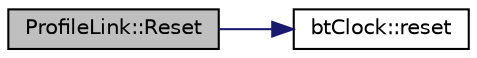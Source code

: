 digraph "ProfileLink::Reset"
{
  edge [fontname="Helvetica",fontsize="10",labelfontname="Helvetica",labelfontsize="10"];
  node [fontname="Helvetica",fontsize="10",shape=record];
  rankdir="LR";
  Node1 [label="ProfileLink::Reset",height=0.2,width=0.4,color="black", fillcolor="grey75", style="filled", fontcolor="black"];
  Node1 -> Node2 [color="midnightblue",fontsize="10",style="solid",fontname="Helvetica"];
  Node2 [label="btClock::reset",height=0.2,width=0.4,color="black", fillcolor="white", style="filled",URL="$d1/d14/classbt_clock.html#a592eb764c2e7b645c9619ab7e483166c",tooltip="Resets the initial reference time. "];
}
